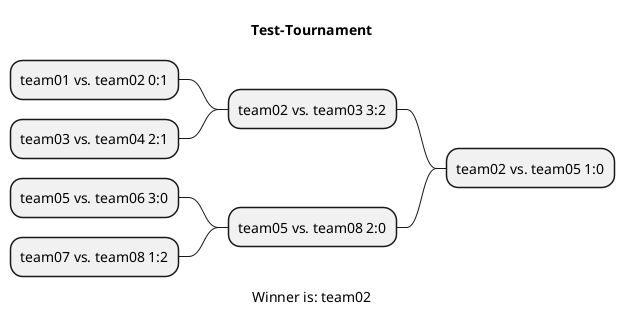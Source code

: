 @startmindmap Test-Tournament.png
title Test-Tournament

- team02 vs. team05 1:0

-- team02 vs. team03 3:2

--- team01 vs. team02 0:1

--- team03 vs. team04 2:1

-- team05 vs. team08 2:0

--- team05 vs. team06 3:0

--- team07 vs. team08 1:2
caption Winner is: team02
@endmindmap
